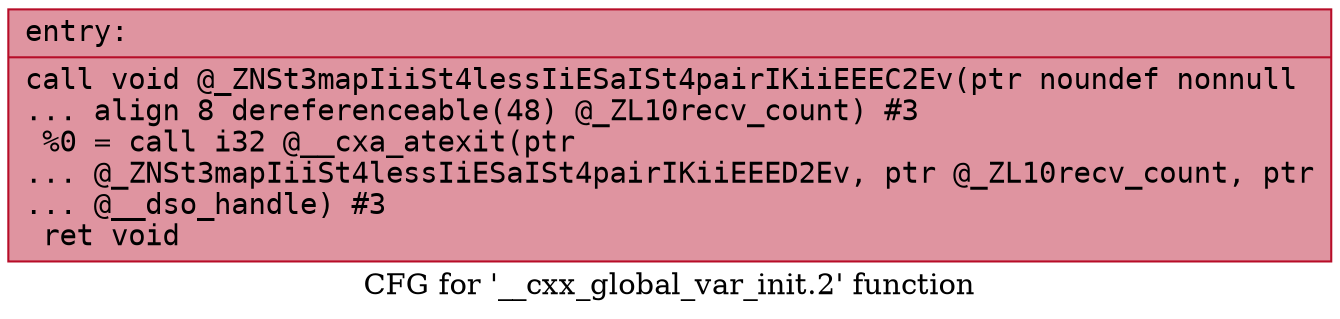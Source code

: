 digraph "CFG for '__cxx_global_var_init.2' function" {
	label="CFG for '__cxx_global_var_init.2' function";

	Node0x558b69427d80 [shape=record,color="#b70d28ff", style=filled, fillcolor="#b70d2870" fontname="Courier",label="{entry:\l|  call void @_ZNSt3mapIiiSt4lessIiESaISt4pairIKiiEEEC2Ev(ptr noundef nonnull\l... align 8 dereferenceable(48) @_ZL10recv_count) #3\l  %0 = call i32 @__cxa_atexit(ptr\l... @_ZNSt3mapIiiSt4lessIiESaISt4pairIKiiEEED2Ev, ptr @_ZL10recv_count, ptr\l... @__dso_handle) #3\l  ret void\l}"];
}
